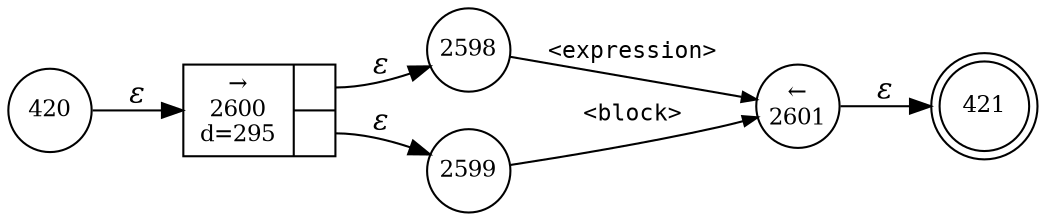 digraph ATN {
rankdir=LR;
s421[fontsize=11, label="421", shape=doublecircle, fixedsize=true, width=.6];
s420[fontsize=11,label="420", shape=circle, fixedsize=true, width=.55, peripheries=1];
s2598[fontsize=11,label="2598", shape=circle, fixedsize=true, width=.55, peripheries=1];
s2599[fontsize=11,label="2599", shape=circle, fixedsize=true, width=.55, peripheries=1];
s2600[fontsize=11,label="{&rarr;\n2600\nd=295|{<p0>|<p1>}}", shape=record, fixedsize=false, peripheries=1];
s2601[fontsize=11,label="&larr;\n2601", shape=circle, fixedsize=true, width=.55, peripheries=1];
s420 -> s2600 [fontname="Times-Italic", label="&epsilon;"];
s2600:p0 -> s2598 [fontname="Times-Italic", label="&epsilon;"];
s2600:p1 -> s2599 [fontname="Times-Italic", label="&epsilon;"];
s2598 -> s2601 [fontsize=11, fontname="Courier", arrowsize=.7, label = "<expression>", arrowhead = normal];
s2599 -> s2601 [fontsize=11, fontname="Courier", arrowsize=.7, label = "<block>", arrowhead = normal];
s2601 -> s421 [fontname="Times-Italic", label="&epsilon;"];
}